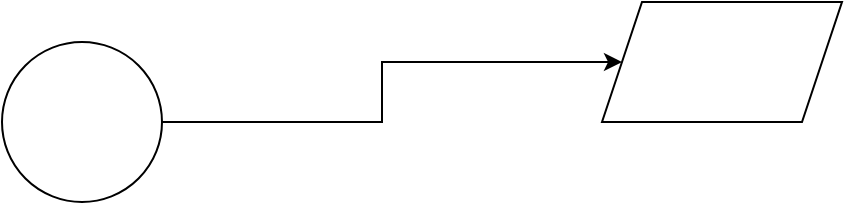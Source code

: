 <mxfile version="14.4.2" type="github"><diagram id="mNkd4qiDNf7rdXHFPhUv" name="Page-1"><mxGraphModel dx="1181" dy="759" grid="1" gridSize="10" guides="1" tooltips="1" connect="1" arrows="1" fold="1" page="1" pageScale="1" pageWidth="827" pageHeight="1169" math="0" shadow="0"><root><mxCell id="0"/><mxCell id="1" parent="0"/><mxCell id="mjywHznIb-9dCrR_JW9U-3" style="edgeStyle=orthogonalEdgeStyle;rounded=0;orthogonalLoop=1;jettySize=auto;html=1;entryX=0;entryY=0.5;entryDx=0;entryDy=0;" parent="1" source="mjywHznIb-9dCrR_JW9U-1" target="mjywHznIb-9dCrR_JW9U-2" edge="1"><mxGeometry relative="1" as="geometry"/></mxCell><mxCell id="mjywHznIb-9dCrR_JW9U-1" value="" style="ellipse;whiteSpace=wrap;html=1;" parent="1" vertex="1"><mxGeometry x="270" y="270" width="80" height="80" as="geometry"/></mxCell><mxCell id="mjywHznIb-9dCrR_JW9U-2" value="" style="shape=parallelogram;perimeter=parallelogramPerimeter;whiteSpace=wrap;html=1;fixedSize=1;" parent="1" vertex="1"><mxGeometry x="570" y="250" width="120" height="60" as="geometry"/></mxCell></root></mxGraphModel></diagram></mxfile>